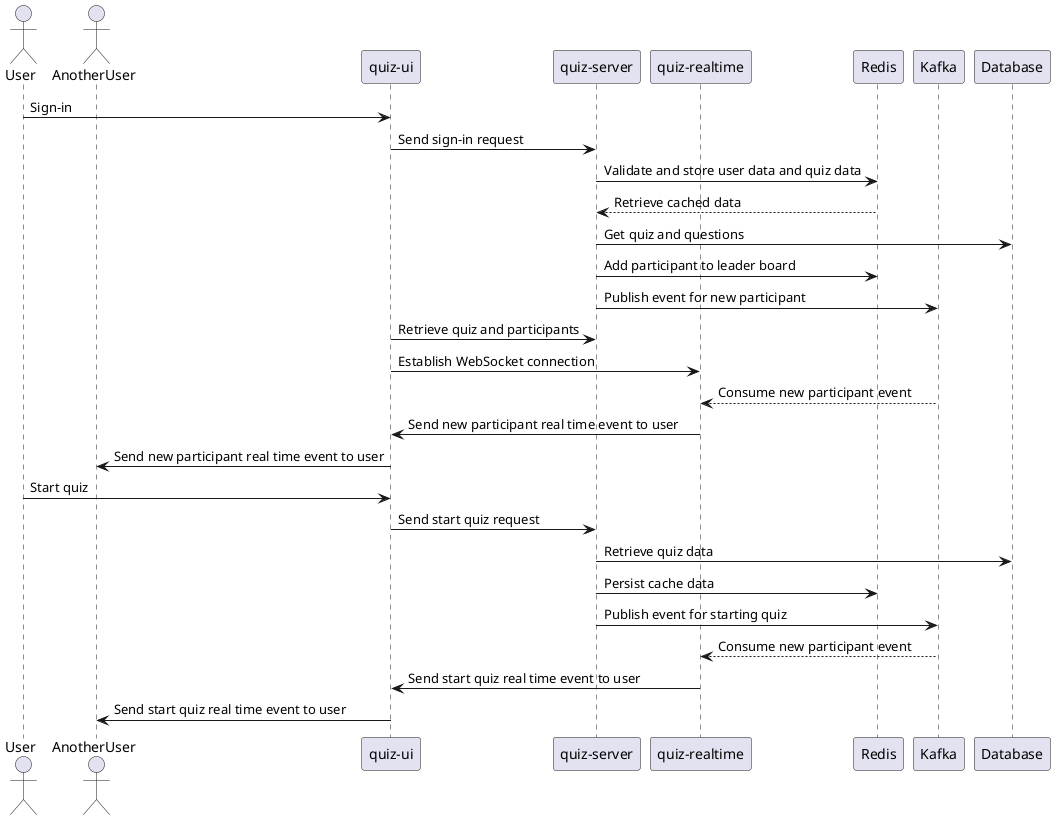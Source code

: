 @startuml
actor User
actor AnotherUser
participant "quiz-ui" as Webapp
participant "quiz-server" as Server
participant "quiz-realtime" as Realtime
participant "Redis" as Redis
participant "Kafka" as Kafka
participant "Database" as MySQL

User -> Webapp : Sign-in
Webapp -> Server : Send sign-in request
Server -> Redis : Validate and store user data and quiz data
Redis --> Server : Retrieve cached data
Server -> MySQL : Get quiz and questions
Server -> Redis : Add participant to leader board
Server -> Kafka : Publish event for new participant
Webapp -> Server : Retrieve quiz and participants
Webapp -> Realtime : Establish WebSocket connection
Kafka --> Realtime : Consume new participant event
Realtime -> Webapp: Send new participant real time event to user
Webapp -> AnotherUser: Send new participant real time event to user

User -> Webapp : Start quiz
Webapp -> Server : Send start quiz request
Server -> MySQL : Retrieve quiz data
Server -> Redis : Persist cache data
Server -> Kafka : Publish event for starting quiz
Kafka --> Realtime : Consume new participant event
Realtime -> Webapp: Send start quiz real time event to user
Webapp -> AnotherUser: Send start quiz real time event to user


@enduml